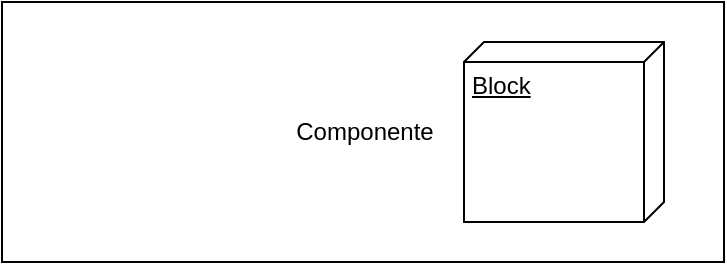 <mxfile>
    <diagram id="SW-3npz87t6kSaB9Y4yr" name="Página-1">
        <mxGraphModel dx="990" dy="397" grid="1" gridSize="10" guides="1" tooltips="1" connect="1" arrows="1" fold="1" page="1" pageScale="1" pageWidth="827" pageHeight="1169" math="0" shadow="0">
            <root>
                <mxCell id="0"/>
                <mxCell id="1" parent="0"/>
                <mxCell id="2" value="Componente" style="html=1;" vertex="1" parent="1">
                    <mxGeometry x="299" y="130" width="361" height="130" as="geometry"/>
                </mxCell>
                <mxCell id="4" value="Block" style="verticalAlign=top;align=left;spacingTop=8;spacingLeft=2;spacingRight=12;shape=cube;size=10;direction=south;fontStyle=4;html=1;" vertex="1" parent="1">
                    <mxGeometry x="530" y="150" width="100" height="90" as="geometry"/>
                </mxCell>
            </root>
        </mxGraphModel>
    </diagram>
</mxfile>